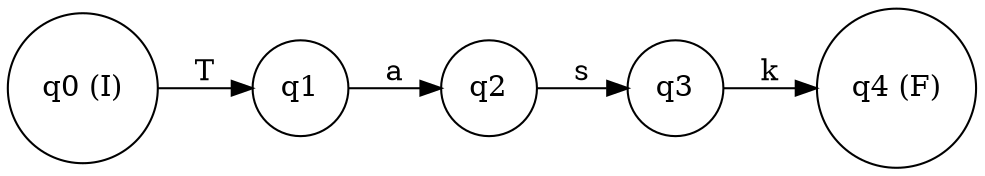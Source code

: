digraph finite_state_machine {
rankdir=LR;
node [shape = circle];
q0 [label="q0 (I)"];
q1 [label="q1"];
q2 [label="q2"];
q3 [label="q3"];
q4 [label="q4 (F)"];
q0 -> q1 [label="T"];
q1 -> q2 [label="a"];
q2 -> q3 [label="s"];
q3 -> q4 [label="k"];
}